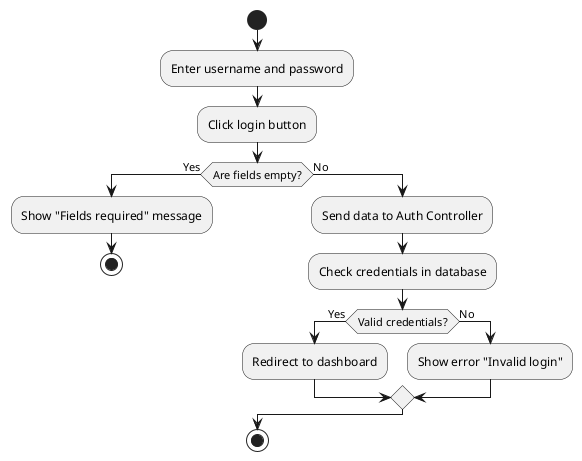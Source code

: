 @startuml
start

:Enter username and password;
:Click login button;

if (Are fields empty?) then (Yes)
  :Show "Fields required" message;
  stop
else (No)
  :Send data to Auth Controller;
  :Check credentials in database;

  if (Valid credentials?) then (Yes)
    :Redirect to dashboard;
  else (No)
    :Show error "Invalid login";
  endif
endif

stop
@enduml
